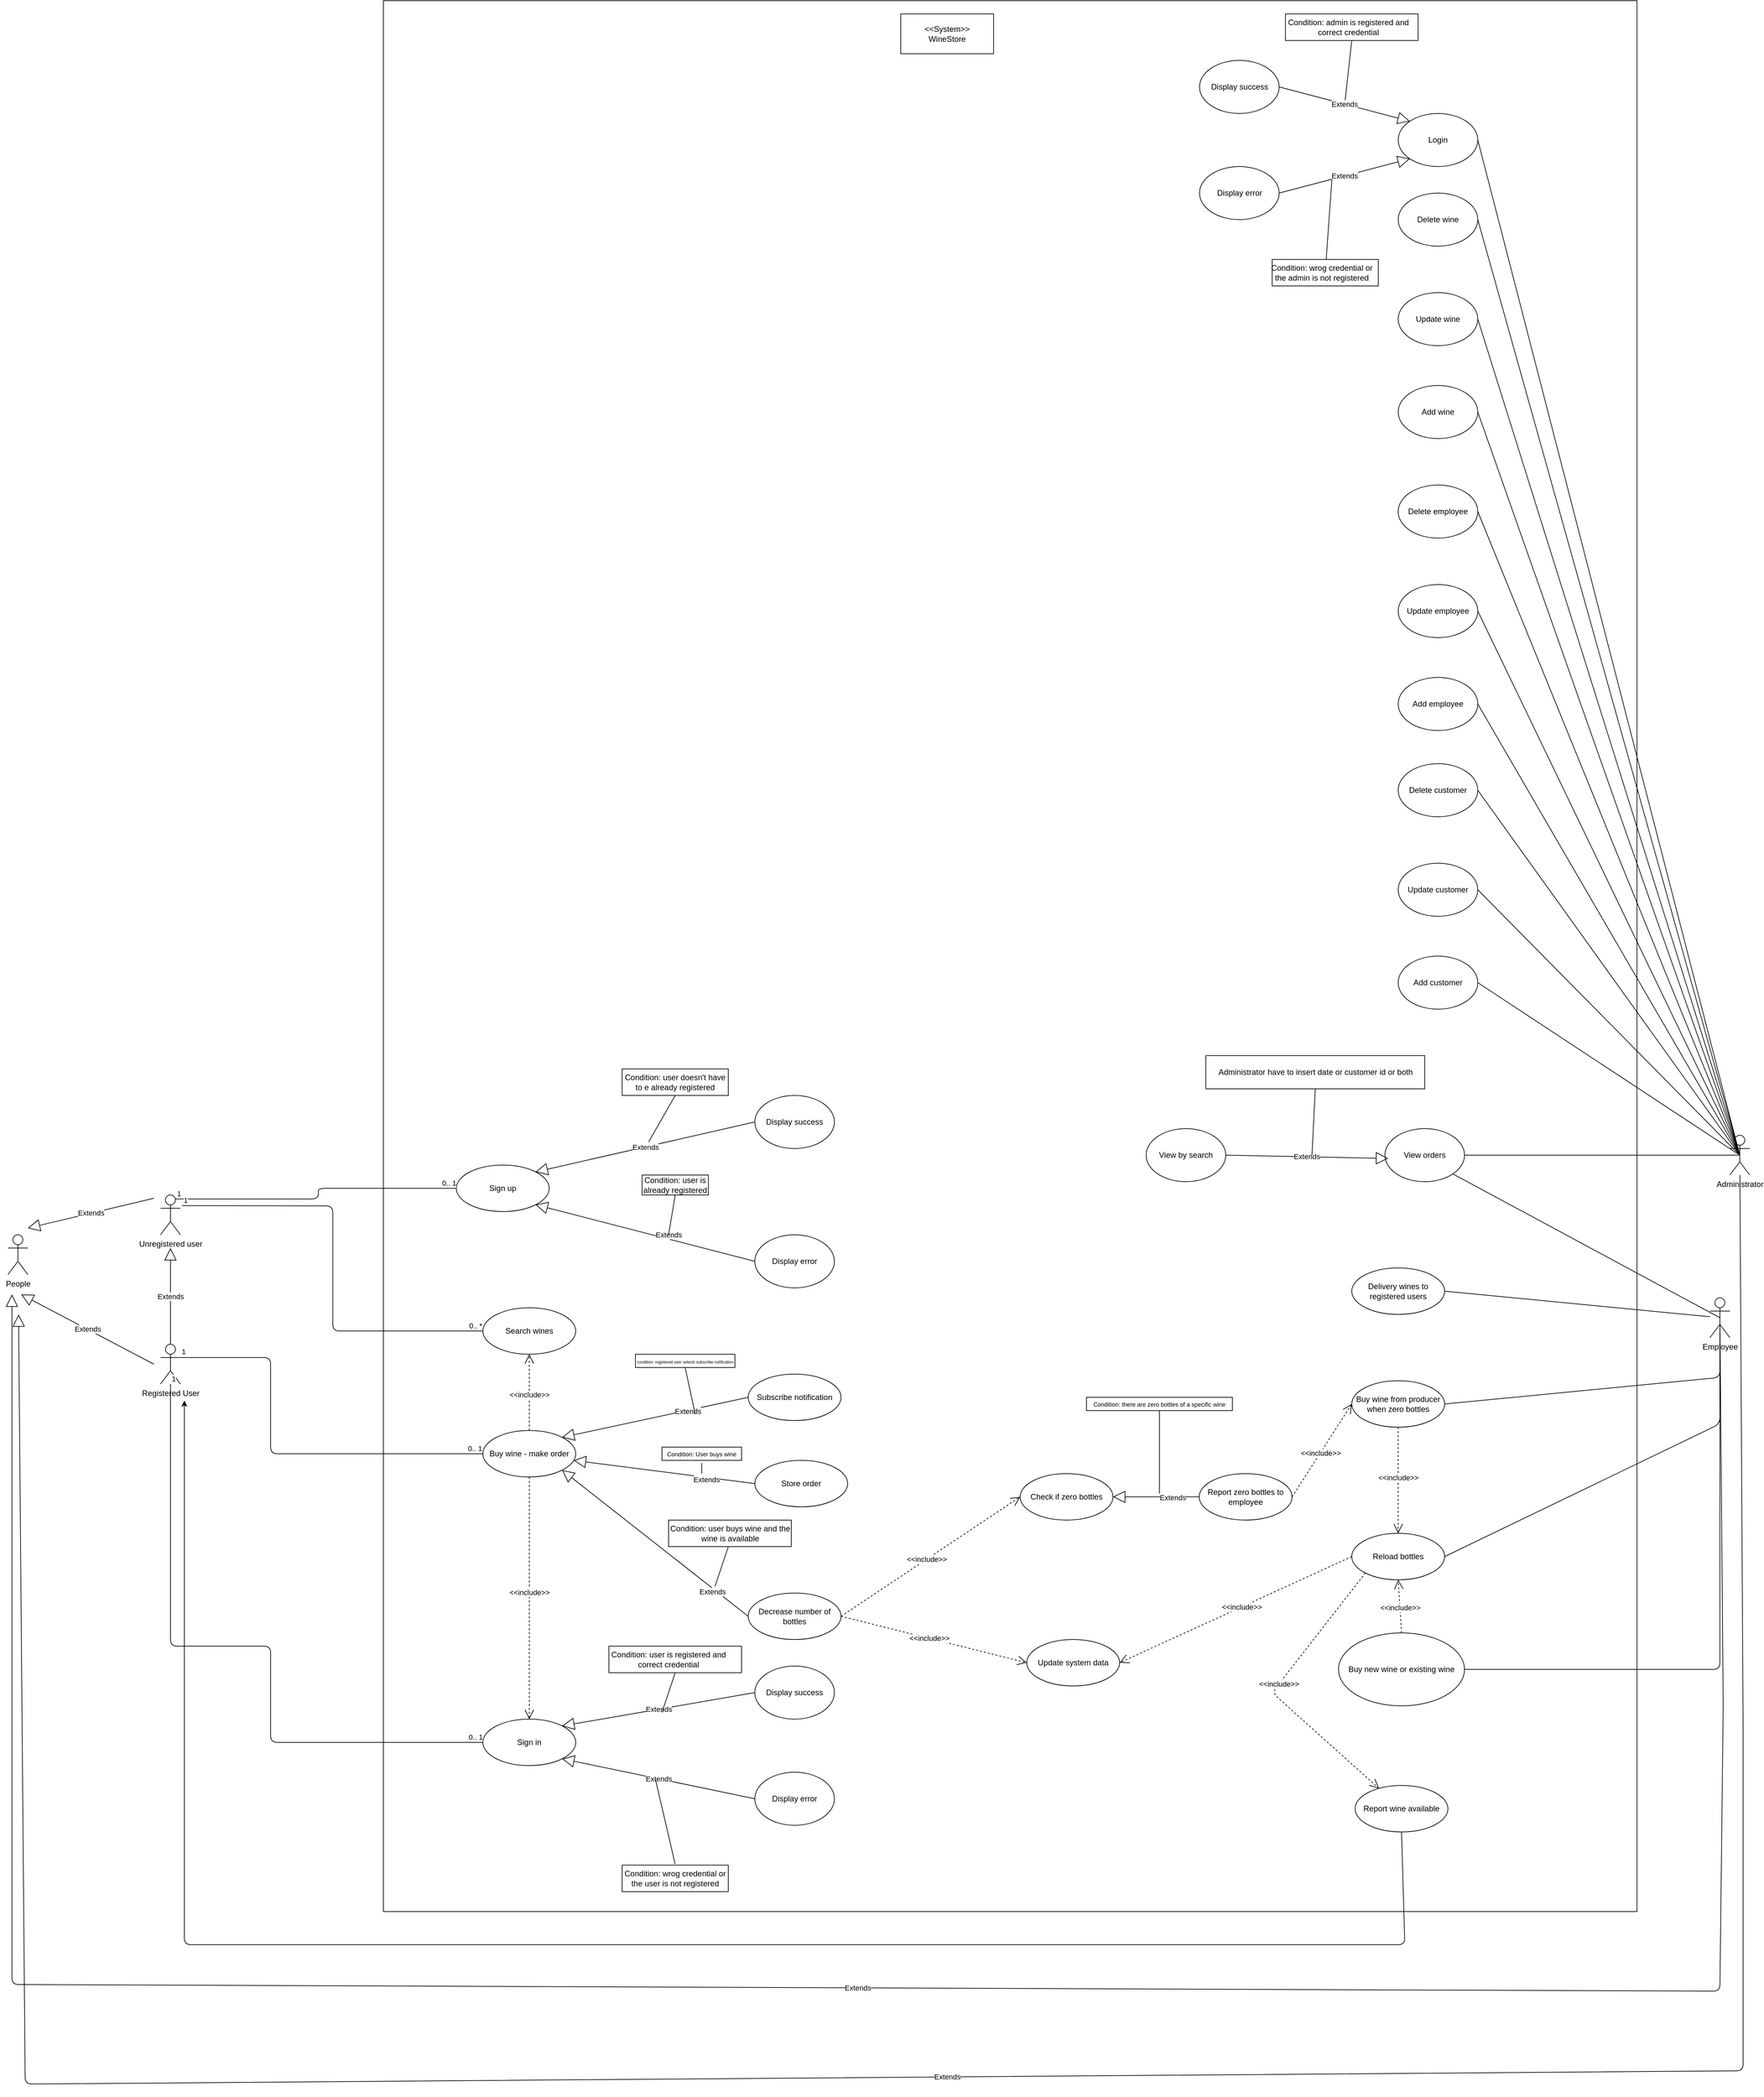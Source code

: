 <mxfile version="13.7.9" type="device"><diagram id="vbmO5Y0yavno8URSKf8f" name="Pagina-1"><mxGraphModel dx="1609" dy="2835" grid="1" gridSize="10" guides="1" tooltips="1" connect="1" arrows="1" fold="1" page="1" pageScale="1" pageWidth="827" pageHeight="1169" math="0" shadow="0"><root><mxCell id="0"/><mxCell id="1" parent="0"/><mxCell id="P7NG-jVuRnm8q1leM_-y-1" value="" style="rounded=0;whiteSpace=wrap;html=1;" parent="1" vertex="1"><mxGeometry x="-200" y="-1470" width="1890" height="2880" as="geometry"/></mxCell><mxCell id="P7NG-jVuRnm8q1leM_-y-2" value="People&lt;br&gt;" style="shape=umlActor;verticalLabelPosition=bottom;verticalAlign=top;html=1;outlineConnect=0;" parent="1" vertex="1"><mxGeometry x="-766" y="390" width="30" height="60" as="geometry"/></mxCell><mxCell id="P7NG-jVuRnm8q1leM_-y-3" value="Unregistered user" style="shape=umlActor;verticalLabelPosition=bottom;verticalAlign=top;html=1;outlineConnect=0;" parent="1" vertex="1"><mxGeometry x="-536" y="330" width="30" height="60" as="geometry"/></mxCell><mxCell id="P7NG-jVuRnm8q1leM_-y-4" value="Registered User" style="shape=umlActor;verticalLabelPosition=bottom;verticalAlign=top;html=1;outlineConnect=0;" parent="1" vertex="1"><mxGeometry x="-536" y="555" width="30" height="60" as="geometry"/></mxCell><mxCell id="P7NG-jVuRnm8q1leM_-y-5" value="Extends" style="endArrow=block;endSize=16;endFill=0;html=1;exitX=0.5;exitY=0;exitDx=0;exitDy=0;exitPerimeter=0;" parent="1" source="P7NG-jVuRnm8q1leM_-y-4" edge="1"><mxGeometry width="160" relative="1" as="geometry"><mxPoint x="-666" y="530" as="sourcePoint"/><mxPoint x="-521" y="410" as="targetPoint"/></mxGeometry></mxCell><mxCell id="P7NG-jVuRnm8q1leM_-y-6" value="Extends" style="endArrow=block;endSize=16;endFill=0;html=1;exitX=0.5;exitY=0;exitDx=0;exitDy=0;exitPerimeter=0;" parent="1" edge="1"><mxGeometry width="160" relative="1" as="geometry"><mxPoint x="-546" y="585.0" as="sourcePoint"/><mxPoint x="-746" y="480" as="targetPoint"/></mxGeometry></mxCell><mxCell id="P7NG-jVuRnm8q1leM_-y-7" value="Extends" style="endArrow=block;endSize=16;endFill=0;html=1;exitX=0.5;exitY=0;exitDx=0;exitDy=0;exitPerimeter=0;" parent="1" edge="1"><mxGeometry width="160" relative="1" as="geometry"><mxPoint x="-546" y="335.0" as="sourcePoint"/><mxPoint x="-736" y="380" as="targetPoint"/></mxGeometry></mxCell><mxCell id="P7NG-jVuRnm8q1leM_-y-9" value="Employee" style="shape=umlActor;verticalLabelPosition=bottom;verticalAlign=top;html=1;outlineConnect=0;" parent="1" vertex="1"><mxGeometry x="1800" y="485" width="30" height="60" as="geometry"/></mxCell><mxCell id="P7NG-jVuRnm8q1leM_-y-10" value="Extends" style="endArrow=block;endSize=16;endFill=0;html=1;exitX=0.5;exitY=0.5;exitDx=0;exitDy=0;exitPerimeter=0;" parent="1" source="P7NG-jVuRnm8q1leM_-y-9" edge="1"><mxGeometry width="160" relative="1" as="geometry"><mxPoint x="1890" y="470" as="sourcePoint"/><mxPoint x="-760" y="480" as="targetPoint"/><Array as="points"><mxPoint x="1820" y="1100"/><mxPoint x="1815" y="1530"/><mxPoint x="-760" y="1520"/><mxPoint x="-760" y="1110"/></Array></mxGeometry></mxCell><mxCell id="P7NG-jVuRnm8q1leM_-y-13" value="" style="rounded=0;whiteSpace=wrap;html=1;" parent="1" vertex="1"><mxGeometry x="580" y="-1450" width="140" height="60" as="geometry"/></mxCell><mxCell id="P7NG-jVuRnm8q1leM_-y-14" value="&amp;lt;&amp;lt;System&amp;gt;&amp;gt;&lt;br&gt;WineStore" style="text;html=1;strokeColor=none;fillColor=none;align=center;verticalAlign=middle;whiteSpace=wrap;rounded=0;" parent="1" vertex="1"><mxGeometry x="630" y="-1430" width="40" height="20" as="geometry"/></mxCell><mxCell id="P7NG-jVuRnm8q1leM_-y-15" value="Sign up" style="ellipse;whiteSpace=wrap;html=1;" parent="1" vertex="1"><mxGeometry x="-90" y="285" width="140" height="70" as="geometry"/></mxCell><mxCell id="P7NG-jVuRnm8q1leM_-y-16" value="Display success" style="ellipse;whiteSpace=wrap;html=1;" parent="1" vertex="1"><mxGeometry x="360" y="180" width="120" height="80" as="geometry"/></mxCell><mxCell id="P7NG-jVuRnm8q1leM_-y-17" value="Display error" style="ellipse;whiteSpace=wrap;html=1;" parent="1" vertex="1"><mxGeometry x="360" y="390" width="120" height="80" as="geometry"/></mxCell><mxCell id="P7NG-jVuRnm8q1leM_-y-20" value="" style="endArrow=none;html=1;edgeStyle=orthogonalEdgeStyle;exitX=0.75;exitY=0.1;exitDx=0;exitDy=0;exitPerimeter=0;entryX=0;entryY=0.5;entryDx=0;entryDy=0;" parent="1" source="P7NG-jVuRnm8q1leM_-y-3" target="P7NG-jVuRnm8q1leM_-y-15" edge="1"><mxGeometry relative="1" as="geometry"><mxPoint x="-330" y="390" as="sourcePoint"/><mxPoint x="-170" y="390" as="targetPoint"/></mxGeometry></mxCell><mxCell id="P7NG-jVuRnm8q1leM_-y-21" value="1" style="edgeLabel;resizable=0;html=1;align=left;verticalAlign=bottom;" parent="P7NG-jVuRnm8q1leM_-y-20" connectable="0" vertex="1"><mxGeometry x="-1" relative="1" as="geometry"/></mxCell><mxCell id="P7NG-jVuRnm8q1leM_-y-22" value="0.. 1" style="edgeLabel;resizable=0;html=1;align=right;verticalAlign=bottom;" parent="P7NG-jVuRnm8q1leM_-y-20" connectable="0" vertex="1"><mxGeometry x="1" relative="1" as="geometry"/></mxCell><mxCell id="P7NG-jVuRnm8q1leM_-y-23" value="Search wines" style="ellipse;whiteSpace=wrap;html=1;" parent="1" vertex="1"><mxGeometry x="-50" y="500" width="140" height="70" as="geometry"/></mxCell><mxCell id="P7NG-jVuRnm8q1leM_-y-24" value="Buy wine - make order" style="ellipse;whiteSpace=wrap;html=1;" parent="1" vertex="1"><mxGeometry x="-50" y="685" width="140" height="70" as="geometry"/></mxCell><mxCell id="P7NG-jVuRnm8q1leM_-y-25" value="Store order" style="ellipse;whiteSpace=wrap;html=1;" parent="1" vertex="1"><mxGeometry x="360" y="730" width="140" height="70" as="geometry"/></mxCell><mxCell id="P7NG-jVuRnm8q1leM_-y-26" value="Subscribe notification" style="ellipse;whiteSpace=wrap;html=1;" parent="1" vertex="1"><mxGeometry x="350" y="600" width="140" height="70" as="geometry"/></mxCell><mxCell id="P7NG-jVuRnm8q1leM_-y-27" value="&amp;lt;&amp;lt;include&amp;gt;&amp;gt;" style="endArrow=open;endSize=12;dashed=1;html=1;entryX=0.5;entryY=1;entryDx=0;entryDy=0;exitX=0.5;exitY=0;exitDx=0;exitDy=0;" parent="1" source="P7NG-jVuRnm8q1leM_-y-24" target="P7NG-jVuRnm8q1leM_-y-23" edge="1"><mxGeometry x="-0.048" width="160" relative="1" as="geometry"><mxPoint x="-10" y="670" as="sourcePoint"/><mxPoint x="-10" y="840" as="targetPoint"/><mxPoint as="offset"/></mxGeometry></mxCell><mxCell id="P7NG-jVuRnm8q1leM_-y-28" value="Extends" style="endArrow=block;endSize=16;endFill=0;html=1;exitX=0;exitY=0.5;exitDx=0;exitDy=0;entryX=1;entryY=0;entryDx=0;entryDy=0;" parent="1" source="P7NG-jVuRnm8q1leM_-y-26" target="P7NG-jVuRnm8q1leM_-y-24" edge="1"><mxGeometry x="-0.349" y="1" width="160" relative="1" as="geometry"><mxPoint x="50" y="750" as="sourcePoint"/><mxPoint x="210" y="750" as="targetPoint"/><mxPoint as="offset"/></mxGeometry></mxCell><mxCell id="P7NG-jVuRnm8q1leM_-y-29" value="Extends" style="endArrow=block;endSize=16;endFill=0;html=1;exitX=0;exitY=0.5;exitDx=0;exitDy=0;" parent="1" source="P7NG-jVuRnm8q1leM_-y-25" edge="1"><mxGeometry x="-0.468" y="3" width="160" relative="1" as="geometry"><mxPoint x="295" y="675" as="sourcePoint"/><mxPoint x="87" y="730" as="targetPoint"/><mxPoint as="offset"/></mxGeometry></mxCell><mxCell id="P7NG-jVuRnm8q1leM_-y-30" value="" style="rounded=0;whiteSpace=wrap;html=1;" parent="1" vertex="1"><mxGeometry x="180" y="570" width="150" height="20" as="geometry"/></mxCell><mxCell id="P7NG-jVuRnm8q1leM_-y-31" value="&lt;div style=&quot;text-align: justify&quot;&gt;&lt;span style=&quot;font-size: 6px&quot;&gt;condition: registered user selects subscribe notification&lt;/span&gt;&lt;/div&gt;" style="text;html=1;strokeColor=none;fillColor=none;align=center;verticalAlign=middle;whiteSpace=wrap;rounded=0;" parent="1" vertex="1"><mxGeometry x="180" y="570" width="150" height="20" as="geometry"/></mxCell><mxCell id="P7NG-jVuRnm8q1leM_-y-32" value="" style="endArrow=none;html=1;entryX=0.5;entryY=1;entryDx=0;entryDy=0;" parent="1" target="P7NG-jVuRnm8q1leM_-y-31" edge="1"><mxGeometry width="50" height="50" relative="1" as="geometry"><mxPoint x="270" y="660" as="sourcePoint"/><mxPoint x="220" y="710" as="targetPoint"/></mxGeometry></mxCell><mxCell id="P7NG-jVuRnm8q1leM_-y-36" value="" style="endArrow=none;html=1;edgeStyle=orthogonalEdgeStyle;exitX=0.75;exitY=0.1;exitDx=0;exitDy=0;exitPerimeter=0;entryX=0;entryY=0.5;entryDx=0;entryDy=0;" parent="1" target="P7NG-jVuRnm8q1leM_-y-23" edge="1"><mxGeometry relative="1" as="geometry"><mxPoint x="-503.5" y="346" as="sourcePoint"/><mxPoint x="-80" y="330" as="targetPoint"/></mxGeometry></mxCell><mxCell id="P7NG-jVuRnm8q1leM_-y-37" value="1" style="edgeLabel;resizable=0;html=1;align=left;verticalAlign=bottom;" parent="P7NG-jVuRnm8q1leM_-y-36" connectable="0" vertex="1"><mxGeometry x="-1" relative="1" as="geometry"/></mxCell><mxCell id="P7NG-jVuRnm8q1leM_-y-38" value="0.. *" style="edgeLabel;resizable=0;html=1;align=right;verticalAlign=bottom;" parent="P7NG-jVuRnm8q1leM_-y-36" connectable="0" vertex="1"><mxGeometry x="1" relative="1" as="geometry"/></mxCell><mxCell id="P7NG-jVuRnm8q1leM_-y-40" value="" style="endArrow=none;html=1;edgeStyle=orthogonalEdgeStyle;exitX=1;exitY=0.333;exitDx=0;exitDy=0;exitPerimeter=0;entryX=0;entryY=0.5;entryDx=0;entryDy=0;" parent="1" source="P7NG-jVuRnm8q1leM_-y-4" target="P7NG-jVuRnm8q1leM_-y-24" edge="1"><mxGeometry relative="1" as="geometry"><mxPoint x="-110" y="680" as="sourcePoint"/><mxPoint x="50" y="680" as="targetPoint"/><Array as="points"><mxPoint x="-370" y="575"/><mxPoint x="-370" y="720"/></Array></mxGeometry></mxCell><mxCell id="P7NG-jVuRnm8q1leM_-y-41" value="1" style="edgeLabel;resizable=0;html=1;align=left;verticalAlign=bottom;" parent="P7NG-jVuRnm8q1leM_-y-40" connectable="0" vertex="1"><mxGeometry x="-1" relative="1" as="geometry"/></mxCell><mxCell id="P7NG-jVuRnm8q1leM_-y-42" value="0.. 1" style="edgeLabel;resizable=0;html=1;align=right;verticalAlign=bottom;" parent="P7NG-jVuRnm8q1leM_-y-40" connectable="0" vertex="1"><mxGeometry x="1" relative="1" as="geometry"/></mxCell><mxCell id="P7NG-jVuRnm8q1leM_-y-46" value="" style="rounded=0;whiteSpace=wrap;html=1;" parent="1" vertex="1"><mxGeometry x="220" y="710" width="120" height="20" as="geometry"/></mxCell><mxCell id="P7NG-jVuRnm8q1leM_-y-47" value="&lt;font style=&quot;font-size: 9px&quot;&gt;Condition: User buys wine&lt;/font&gt;" style="text;html=1;strokeColor=none;fillColor=none;align=center;verticalAlign=middle;whiteSpace=wrap;rounded=0;" parent="1" vertex="1"><mxGeometry x="170" y="710" width="220" height="20" as="geometry"/></mxCell><mxCell id="P7NG-jVuRnm8q1leM_-y-48" value="" style="endArrow=none;html=1;" parent="1" edge="1"><mxGeometry width="50" height="50" relative="1" as="geometry"><mxPoint x="280" y="750" as="sourcePoint"/><mxPoint x="280" y="734" as="targetPoint"/></mxGeometry></mxCell><mxCell id="P7NG-jVuRnm8q1leM_-y-49" value="Decrease number of bottles" style="ellipse;whiteSpace=wrap;html=1;" parent="1" vertex="1"><mxGeometry x="350" y="930" width="140" height="70" as="geometry"/></mxCell><mxCell id="P7NG-jVuRnm8q1leM_-y-50" value="Extends" style="endArrow=block;endSize=16;endFill=0;html=1;exitX=0;exitY=0.5;exitDx=0;exitDy=0;entryX=1;entryY=1;entryDx=0;entryDy=0;" parent="1" source="P7NG-jVuRnm8q1leM_-y-49" target="P7NG-jVuRnm8q1leM_-y-24" edge="1"><mxGeometry x="-0.636" y="4" width="160" relative="1" as="geometry"><mxPoint x="330.0" y="919.5" as="sourcePoint"/><mxPoint x="87.2" y="860.0" as="targetPoint"/><mxPoint as="offset"/></mxGeometry></mxCell><mxCell id="P7NG-jVuRnm8q1leM_-y-54" value="" style="rounded=0;whiteSpace=wrap;html=1;" parent="1" vertex="1"><mxGeometry x="230" y="820" width="185" height="40" as="geometry"/></mxCell><mxCell id="P7NG-jVuRnm8q1leM_-y-55" value="Condition: user buys wine and the wine is available" style="text;html=1;strokeColor=none;fillColor=none;align=center;verticalAlign=middle;whiteSpace=wrap;rounded=0;" parent="1" vertex="1"><mxGeometry x="222.5" y="830" width="200" height="20" as="geometry"/></mxCell><mxCell id="P7NG-jVuRnm8q1leM_-y-57" value="" style="endArrow=none;html=1;" parent="1" edge="1"><mxGeometry width="50" height="50" relative="1" as="geometry"><mxPoint x="300" y="920" as="sourcePoint"/><mxPoint x="320" y="860" as="targetPoint"/></mxGeometry></mxCell><mxCell id="P7NG-jVuRnm8q1leM_-y-58" value="Sign in" style="ellipse;whiteSpace=wrap;html=1;" parent="1" vertex="1"><mxGeometry x="-50" y="1120" width="140" height="70" as="geometry"/></mxCell><mxCell id="P7NG-jVuRnm8q1leM_-y-59" value="Display error" style="ellipse;whiteSpace=wrap;html=1;" parent="1" vertex="1"><mxGeometry x="360" y="1200" width="120" height="80" as="geometry"/></mxCell><mxCell id="P7NG-jVuRnm8q1leM_-y-60" value="Display success" style="ellipse;whiteSpace=wrap;html=1;" parent="1" vertex="1"><mxGeometry x="360" y="1040" width="120" height="80" as="geometry"/></mxCell><mxCell id="P7NG-jVuRnm8q1leM_-y-63" value="&amp;lt;&amp;lt;include&amp;gt;&amp;gt;" style="endArrow=open;endSize=12;dashed=1;html=1;entryX=0.5;entryY=0;entryDx=0;entryDy=0;exitX=0.5;exitY=1;exitDx=0;exitDy=0;" parent="1" source="P7NG-jVuRnm8q1leM_-y-24" target="P7NG-jVuRnm8q1leM_-y-58" edge="1"><mxGeometry x="-0.048" width="160" relative="1" as="geometry"><mxPoint x="30" y="965" as="sourcePoint"/><mxPoint x="30" y="850" as="targetPoint"/><mxPoint as="offset"/></mxGeometry></mxCell><mxCell id="P7NG-jVuRnm8q1leM_-y-64" value="Update system data" style="ellipse;whiteSpace=wrap;html=1;" parent="1" vertex="1"><mxGeometry x="770" y="1000" width="140" height="70" as="geometry"/></mxCell><mxCell id="P7NG-jVuRnm8q1leM_-y-65" value="&amp;lt;&amp;lt;include&amp;gt;&amp;gt;" style="endArrow=open;endSize=12;dashed=1;html=1;entryX=0;entryY=0.5;entryDx=0;entryDy=0;exitX=1;exitY=0.5;exitDx=0;exitDy=0;" parent="1" source="P7NG-jVuRnm8q1leM_-y-49" target="P7NG-jVuRnm8q1leM_-y-64" edge="1"><mxGeometry x="-0.048" width="160" relative="1" as="geometry"><mxPoint x="536.999" y="910.464" as="sourcePoint"/><mxPoint x="827.08" y="860" as="targetPoint"/><mxPoint as="offset"/></mxGeometry></mxCell><mxCell id="P7NG-jVuRnm8q1leM_-y-66" value="Check if zero bottles" style="ellipse;whiteSpace=wrap;html=1;" parent="1" vertex="1"><mxGeometry x="760" y="750" width="140" height="70" as="geometry"/></mxCell><mxCell id="P7NG-jVuRnm8q1leM_-y-68" value="&amp;lt;&amp;lt;include&amp;gt;&amp;gt;" style="endArrow=open;endSize=12;dashed=1;html=1;entryX=0;entryY=0.5;entryDx=0;entryDy=0;exitX=1;exitY=0.5;exitDx=0;exitDy=0;" parent="1" source="P7NG-jVuRnm8q1leM_-y-49" target="P7NG-jVuRnm8q1leM_-y-66" edge="1"><mxGeometry x="-0.048" width="160" relative="1" as="geometry"><mxPoint x="500.0" y="975" as="sourcePoint"/><mxPoint x="770" y="885" as="targetPoint"/><mxPoint as="offset"/></mxGeometry></mxCell><mxCell id="P7NG-jVuRnm8q1leM_-y-69" value="Report zero bottles to employee" style="ellipse;whiteSpace=wrap;html=1;" parent="1" vertex="1"><mxGeometry x="1030" y="750" width="140" height="70" as="geometry"/></mxCell><mxCell id="P7NG-jVuRnm8q1leM_-y-70" value="Extends" style="endArrow=block;endSize=16;endFill=0;html=1;exitX=0;exitY=0.5;exitDx=0;exitDy=0;entryX=1;entryY=0.5;entryDx=0;entryDy=0;" parent="1" source="P7NG-jVuRnm8q1leM_-y-69" target="P7NG-jVuRnm8q1leM_-y-66" edge="1"><mxGeometry x="-0.375" y="1" width="160" relative="1" as="geometry"><mxPoint x="760.0" y="1040" as="sourcePoint"/><mxPoint x="479.497" y="819.749" as="targetPoint"/><mxPoint as="offset"/></mxGeometry></mxCell><mxCell id="P7NG-jVuRnm8q1leM_-y-71" value="" style="rounded=0;whiteSpace=wrap;html=1;" parent="1" vertex="1"><mxGeometry x="860" y="635" width="220" height="20" as="geometry"/></mxCell><mxCell id="P7NG-jVuRnm8q1leM_-y-72" value="&lt;font style=&quot;font-size: 9px&quot;&gt;Condition: there are zero bottles of a specific wine&lt;/font&gt;" style="text;html=1;strokeColor=none;fillColor=none;align=center;verticalAlign=middle;whiteSpace=wrap;rounded=0;" parent="1" vertex="1"><mxGeometry x="780" y="635" width="380" height="20" as="geometry"/></mxCell><mxCell id="P7NG-jVuRnm8q1leM_-y-74" value="Reload bottles" style="ellipse;whiteSpace=wrap;html=1;" parent="1" vertex="1"><mxGeometry x="1260" y="840" width="140" height="70" as="geometry"/></mxCell><mxCell id="P7NG-jVuRnm8q1leM_-y-75" value="Buy wine from producer when zero bottles" style="ellipse;whiteSpace=wrap;html=1;" parent="1" vertex="1"><mxGeometry x="1260" y="610" width="140" height="70" as="geometry"/></mxCell><mxCell id="P7NG-jVuRnm8q1leM_-y-76" value="Report wine available" style="ellipse;whiteSpace=wrap;html=1;" parent="1" vertex="1"><mxGeometry x="1265" y="1220" width="140" height="70" as="geometry"/></mxCell><mxCell id="P7NG-jVuRnm8q1leM_-y-77" value="Delivery wines to registered users" style="ellipse;whiteSpace=wrap;html=1;" parent="1" vertex="1"><mxGeometry x="1260" y="440" width="140" height="70" as="geometry"/></mxCell><mxCell id="P7NG-jVuRnm8q1leM_-y-78" value="" style="endArrow=none;html=1;edgeStyle=orthogonalEdgeStyle;entryX=0;entryY=0.5;entryDx=0;entryDy=0;" parent="1" source="P7NG-jVuRnm8q1leM_-y-4" edge="1"><mxGeometry relative="1" as="geometry"><mxPoint x="-506" y="1010" as="sourcePoint"/><mxPoint x="-50" y="1155" as="targetPoint"/><Array as="points"><mxPoint x="-521" y="1010"/><mxPoint x="-370" y="1010"/><mxPoint x="-370" y="1155"/></Array></mxGeometry></mxCell><mxCell id="P7NG-jVuRnm8q1leM_-y-79" value="1" style="edgeLabel;resizable=0;html=1;align=left;verticalAlign=bottom;" parent="P7NG-jVuRnm8q1leM_-y-78" connectable="0" vertex="1"><mxGeometry x="-1" relative="1" as="geometry"/></mxCell><mxCell id="P7NG-jVuRnm8q1leM_-y-80" value="0.. 1" style="edgeLabel;resizable=0;html=1;align=right;verticalAlign=bottom;" parent="P7NG-jVuRnm8q1leM_-y-78" connectable="0" vertex="1"><mxGeometry x="1" relative="1" as="geometry"/></mxCell><mxCell id="P7NG-jVuRnm8q1leM_-y-81" value="" style="endArrow=none;html=1;exitX=1;exitY=0.5;exitDx=0;exitDy=0;" parent="1" source="P7NG-jVuRnm8q1leM_-y-77" target="P7NG-jVuRnm8q1leM_-y-9" edge="1"><mxGeometry width="50" height="50" relative="1" as="geometry"><mxPoint x="1440" y="540" as="sourcePoint"/><mxPoint x="1490" y="490" as="targetPoint"/></mxGeometry></mxCell><mxCell id="P7NG-jVuRnm8q1leM_-y-83" value="&amp;lt;&amp;lt;include&amp;gt;&amp;gt;" style="endArrow=open;endSize=12;dashed=1;html=1;entryX=1;entryY=0.5;entryDx=0;entryDy=0;exitX=0;exitY=0.5;exitDx=0;exitDy=0;" parent="1" source="P7NG-jVuRnm8q1leM_-y-74" target="P7NG-jVuRnm8q1leM_-y-64" edge="1"><mxGeometry x="-0.048" width="160" relative="1" as="geometry"><mxPoint x="930" y="820" as="sourcePoint"/><mxPoint x="1200" y="730" as="targetPoint"/><mxPoint as="offset"/></mxGeometry></mxCell><mxCell id="P7NG-jVuRnm8q1leM_-y-84" value="" style="endArrow=none;html=1;exitX=1;exitY=0.5;exitDx=0;exitDy=0;entryX=0.5;entryY=0.5;entryDx=0;entryDy=0;entryPerimeter=0;" parent="1" source="P7NG-jVuRnm8q1leM_-y-74" target="P7NG-jVuRnm8q1leM_-y-9" edge="1"><mxGeometry width="50" height="50" relative="1" as="geometry"><mxPoint x="1350.0" y="684.17" as="sourcePoint"/><mxPoint x="1770" y="684.17" as="targetPoint"/><Array as="points"><mxPoint x="1815" y="675"/></Array></mxGeometry></mxCell><mxCell id="P7NG-jVuRnm8q1leM_-y-85" value="" style="endArrow=none;html=1;exitX=1;exitY=0.5;exitDx=0;exitDy=0;" parent="1" source="P7NG-jVuRnm8q1leM_-y-75" target="P7NG-jVuRnm8q1leM_-y-9" edge="1"><mxGeometry width="50" height="50" relative="1" as="geometry"><mxPoint x="1380.0" y="915" as="sourcePoint"/><mxPoint x="1815" y="755" as="targetPoint"/><Array as="points"><mxPoint x="1815" y="605"/></Array></mxGeometry></mxCell><mxCell id="P7NG-jVuRnm8q1leM_-y-87" value="Buy new wine or existing wine" style="ellipse;whiteSpace=wrap;html=1;" parent="1" vertex="1"><mxGeometry x="1240" y="990" width="190" height="110" as="geometry"/></mxCell><mxCell id="P7NG-jVuRnm8q1leM_-y-88" value="" style="endArrow=none;html=1;exitX=1;exitY=0.5;exitDx=0;exitDy=0;entryX=0.5;entryY=0.5;entryDx=0;entryDy=0;entryPerimeter=0;" parent="1" source="P7NG-jVuRnm8q1leM_-y-87" target="P7NG-jVuRnm8q1leM_-y-9" edge="1"><mxGeometry width="50" height="50" relative="1" as="geometry"><mxPoint x="1381.0" y="815" as="sourcePoint"/><mxPoint x="1816" y="655" as="targetPoint"/><Array as="points"><mxPoint x="1815" y="1045"/></Array></mxGeometry></mxCell><mxCell id="P7NG-jVuRnm8q1leM_-y-89" value="" style="endArrow=classic;html=1;exitX=0.5;exitY=1;exitDx=0;exitDy=0;" parent="1" source="P7NG-jVuRnm8q1leM_-y-76" edge="1"><mxGeometry width="50" height="50" relative="1" as="geometry"><mxPoint x="-280" y="840" as="sourcePoint"/><mxPoint x="-500" y="640" as="targetPoint"/><Array as="points"><mxPoint x="1340" y="1460"/><mxPoint x="-500" y="1460"/></Array></mxGeometry></mxCell><mxCell id="P7NG-jVuRnm8q1leM_-y-90" value="&amp;lt;&amp;lt;include&amp;gt;&amp;gt;" style="endArrow=open;endSize=12;dashed=1;html=1;entryX=0;entryY=0.5;entryDx=0;entryDy=0;exitX=1;exitY=0.5;exitDx=0;exitDy=0;" parent="1" source="P7NG-jVuRnm8q1leM_-y-69" target="P7NG-jVuRnm8q1leM_-y-75" edge="1"><mxGeometry x="-0.048" width="160" relative="1" as="geometry"><mxPoint x="970" y="1010" as="sourcePoint"/><mxPoint x="1240" y="920" as="targetPoint"/><mxPoint as="offset"/></mxGeometry></mxCell><mxCell id="P7NG-jVuRnm8q1leM_-y-91" value="&amp;lt;&amp;lt;include&amp;gt;&amp;gt;" style="endArrow=open;endSize=12;dashed=1;html=1;entryX=0.5;entryY=0;entryDx=0;entryDy=0;exitX=0.5;exitY=1;exitDx=0;exitDy=0;" parent="1" source="P7NG-jVuRnm8q1leM_-y-75" target="P7NG-jVuRnm8q1leM_-y-74" edge="1"><mxGeometry x="-0.048" width="160" relative="1" as="geometry"><mxPoint x="1300" y="785" as="sourcePoint"/><mxPoint x="1640.0" y="655" as="targetPoint"/><mxPoint as="offset"/></mxGeometry></mxCell><mxCell id="P7NG-jVuRnm8q1leM_-y-92" value="&amp;lt;&amp;lt;include&amp;gt;&amp;gt;" style="endArrow=open;endSize=12;dashed=1;html=1;entryX=0.5;entryY=1;entryDx=0;entryDy=0;exitX=0.5;exitY=0;exitDx=0;exitDy=0;" parent="1" source="P7NG-jVuRnm8q1leM_-y-87" target="P7NG-jVuRnm8q1leM_-y-74" edge="1"><mxGeometry x="-0.048" width="160" relative="1" as="geometry"><mxPoint x="1510" y="990" as="sourcePoint"/><mxPoint x="1530" y="1190" as="targetPoint"/><mxPoint as="offset"/></mxGeometry></mxCell><mxCell id="P7NG-jVuRnm8q1leM_-y-94" value="&amp;lt;&amp;lt;include&amp;gt;&amp;gt;" style="endArrow=open;endSize=12;dashed=1;html=1;exitX=0;exitY=1;exitDx=0;exitDy=0;" parent="1" source="P7NG-jVuRnm8q1leM_-y-74" target="P7NG-jVuRnm8q1leM_-y-76" edge="1"><mxGeometry x="-0.048" width="160" relative="1" as="geometry"><mxPoint x="1475" y="1220" as="sourcePoint"/><mxPoint x="1470" y="1140" as="targetPoint"/><mxPoint as="offset"/><Array as="points"><mxPoint x="1140" y="1080"/></Array></mxGeometry></mxCell><mxCell id="PHzigLukMjWP6cMh0yvJ-2" value="Extends" style="endArrow=block;endSize=16;endFill=0;html=1;entryX=1;entryY=0;entryDx=0;entryDy=0;exitX=0;exitY=0.5;exitDx=0;exitDy=0;" parent="1" source="P7NG-jVuRnm8q1leM_-y-16" target="P7NG-jVuRnm8q1leM_-y-15" edge="1"><mxGeometry width="160" relative="1" as="geometry"><mxPoint x="130" y="270" as="sourcePoint"/><mxPoint x="290" y="270" as="targetPoint"/></mxGeometry></mxCell><mxCell id="PHzigLukMjWP6cMh0yvJ-3" value="" style="rounded=0;whiteSpace=wrap;html=1;" parent="1" vertex="1"><mxGeometry x="160" y="140" width="160" height="40" as="geometry"/></mxCell><mxCell id="PHzigLukMjWP6cMh0yvJ-4" value="Condition: user doesn't have to e already registered" style="text;html=1;strokeColor=none;fillColor=none;align=center;verticalAlign=middle;whiteSpace=wrap;rounded=0;" parent="1" vertex="1"><mxGeometry x="160" y="150" width="160" height="20" as="geometry"/></mxCell><mxCell id="PHzigLukMjWP6cMh0yvJ-5" value="" style="endArrow=none;html=1;entryX=0.5;entryY=1;entryDx=0;entryDy=0;" parent="1" target="PHzigLukMjWP6cMh0yvJ-3" edge="1"><mxGeometry width="50" height="50" relative="1" as="geometry"><mxPoint x="200" y="250" as="sourcePoint"/><mxPoint x="300" y="160" as="targetPoint"/></mxGeometry></mxCell><mxCell id="PHzigLukMjWP6cMh0yvJ-6" value="Extends" style="endArrow=block;endSize=16;endFill=0;html=1;entryX=1;entryY=1;entryDx=0;entryDy=0;exitX=0;exitY=0.5;exitDx=0;exitDy=0;" parent="1" source="P7NG-jVuRnm8q1leM_-y-17" target="P7NG-jVuRnm8q1leM_-y-15" edge="1"><mxGeometry x="-0.204" y="-6" width="160" relative="1" as="geometry"><mxPoint x="405.25" y="300" as="sourcePoint"/><mxPoint x="74.747" y="375.251" as="targetPoint"/><mxPoint as="offset"/></mxGeometry></mxCell><mxCell id="PHzigLukMjWP6cMh0yvJ-7" value="Condition: user is already registered" style="rounded=0;whiteSpace=wrap;html=1;" parent="1" vertex="1"><mxGeometry x="190" y="300" width="100" height="30" as="geometry"/></mxCell><mxCell id="PHzigLukMjWP6cMh0yvJ-8" value="" style="endArrow=none;html=1;entryX=0.5;entryY=1;entryDx=0;entryDy=0;" parent="1" target="PHzigLukMjWP6cMh0yvJ-7" edge="1"><mxGeometry width="50" height="50" relative="1" as="geometry"><mxPoint x="230" y="390" as="sourcePoint"/><mxPoint x="310" y="310" as="targetPoint"/></mxGeometry></mxCell><mxCell id="PHzigLukMjWP6cMh0yvJ-9" value="Extends" style="endArrow=block;endSize=16;endFill=0;html=1;entryX=1;entryY=0;entryDx=0;entryDy=0;exitX=0;exitY=0.5;exitDx=0;exitDy=0;" parent="1" source="P7NG-jVuRnm8q1leM_-y-60" target="P7NG-jVuRnm8q1leM_-y-58" edge="1"><mxGeometry width="160" relative="1" as="geometry"><mxPoint x="170" y="1110" as="sourcePoint"/><mxPoint x="330" y="1110" as="targetPoint"/></mxGeometry></mxCell><mxCell id="PHzigLukMjWP6cMh0yvJ-10" value="Extends" style="endArrow=block;endSize=16;endFill=0;html=1;entryX=1;entryY=1;entryDx=0;entryDy=0;exitX=0;exitY=0.5;exitDx=0;exitDy=0;" parent="1" source="P7NG-jVuRnm8q1leM_-y-59" target="P7NG-jVuRnm8q1leM_-y-58" edge="1"><mxGeometry width="160" relative="1" as="geometry"><mxPoint x="370.0" y="1180" as="sourcePoint"/><mxPoint x="79.919" y="1230.464" as="targetPoint"/></mxGeometry></mxCell><mxCell id="PHzigLukMjWP6cMh0yvJ-11" value="" style="rounded=0;whiteSpace=wrap;html=1;" parent="1" vertex="1"><mxGeometry x="160" y="1340" width="160" height="40" as="geometry"/></mxCell><mxCell id="PHzigLukMjWP6cMh0yvJ-12" value="Condition: wrog credential or the user is not registered" style="text;html=1;strokeColor=none;fillColor=none;align=center;verticalAlign=middle;whiteSpace=wrap;rounded=0;" parent="1" vertex="1"><mxGeometry x="155" y="1350" width="170" height="20" as="geometry"/></mxCell><mxCell id="PHzigLukMjWP6cMh0yvJ-13" value="" style="endArrow=none;html=1;exitX=0.499;exitY=-0.595;exitDx=0;exitDy=0;exitPerimeter=0;" parent="1" source="PHzigLukMjWP6cMh0yvJ-12" edge="1"><mxGeometry width="50" height="50" relative="1" as="geometry"><mxPoint x="170" y="1490" as="sourcePoint"/><mxPoint x="210" y="1210" as="targetPoint"/></mxGeometry></mxCell><mxCell id="PHzigLukMjWP6cMh0yvJ-14" value="" style="rounded=0;whiteSpace=wrap;html=1;" parent="1" vertex="1"><mxGeometry x="140" y="1010" width="200" height="40" as="geometry"/></mxCell><mxCell id="PHzigLukMjWP6cMh0yvJ-15" value="Condition: user is registered and correct credential" style="text;html=1;strokeColor=none;fillColor=none;align=center;verticalAlign=middle;whiteSpace=wrap;rounded=0;" parent="1" vertex="1"><mxGeometry x="135" y="1020" width="190" height="20" as="geometry"/></mxCell><mxCell id="PHzigLukMjWP6cMh0yvJ-16" value="" style="endArrow=none;html=1;entryX=0.5;entryY=1;entryDx=0;entryDy=0;" parent="1" target="PHzigLukMjWP6cMh0yvJ-14" edge="1"><mxGeometry width="50" height="50" relative="1" as="geometry"><mxPoint x="220" y="1110" as="sourcePoint"/><mxPoint x="250" y="1120" as="targetPoint"/></mxGeometry></mxCell><mxCell id="PHzigLukMjWP6cMh0yvJ-17" value="" style="endArrow=none;html=1;entryX=0.5;entryY=1;entryDx=0;entryDy=0;" parent="1" target="P7NG-jVuRnm8q1leM_-y-72" edge="1"><mxGeometry width="50" height="50" relative="1" as="geometry"><mxPoint x="970" y="780" as="sourcePoint"/><mxPoint x="910" y="950" as="targetPoint"/></mxGeometry></mxCell><mxCell id="r3IKRZvcH6J1WWkuZmsx-1" value="Administrator&lt;br&gt;" style="shape=umlActor;verticalLabelPosition=bottom;verticalAlign=top;html=1;outlineConnect=0;" parent="1" vertex="1"><mxGeometry x="1830" y="240" width="30" height="60" as="geometry"/></mxCell><mxCell id="r3IKRZvcH6J1WWkuZmsx-3" value="" style="ellipse;whiteSpace=wrap;html=1;" parent="1" vertex="1"><mxGeometry x="1310" y="230" width="120" height="80" as="geometry"/></mxCell><mxCell id="r3IKRZvcH6J1WWkuZmsx-4" value="" style="endArrow=none;html=1;exitX=0.5;exitY=0.5;exitDx=0;exitDy=0;exitPerimeter=0;entryX=1;entryY=0.5;entryDx=0;entryDy=0;" parent="1" source="r3IKRZvcH6J1WWkuZmsx-1" target="r3IKRZvcH6J1WWkuZmsx-3" edge="1"><mxGeometry width="50" height="50" relative="1" as="geometry"><mxPoint x="1420" y="320" as="sourcePoint"/><mxPoint x="1470" y="270" as="targetPoint"/></mxGeometry></mxCell><mxCell id="r3IKRZvcH6J1WWkuZmsx-6" value="View orders" style="text;html=1;strokeColor=none;fillColor=none;align=center;verticalAlign=middle;whiteSpace=wrap;rounded=0;" parent="1" vertex="1"><mxGeometry x="1315" y="260" width="110" height="20" as="geometry"/></mxCell><mxCell id="r3IKRZvcH6J1WWkuZmsx-7" value="View by search" style="ellipse;whiteSpace=wrap;html=1;" parent="1" vertex="1"><mxGeometry x="950" y="230" width="120" height="80" as="geometry"/></mxCell><mxCell id="r3IKRZvcH6J1WWkuZmsx-8" value="Extends" style="endArrow=block;endSize=16;endFill=0;html=1;exitX=1;exitY=0.5;exitDx=0;exitDy=0;entryX=0;entryY=0.75;entryDx=0;entryDy=0;" parent="1" source="r3IKRZvcH6J1WWkuZmsx-7" target="r3IKRZvcH6J1WWkuZmsx-6" edge="1"><mxGeometry width="160" relative="1" as="geometry"><mxPoint x="1020" y="610" as="sourcePoint"/><mxPoint x="1180" y="610" as="targetPoint"/></mxGeometry></mxCell><mxCell id="r3IKRZvcH6J1WWkuZmsx-9" value="Administrator have to insert date or customer id or both" style="html=1;" parent="1" vertex="1"><mxGeometry x="1040" y="120" width="330" height="50" as="geometry"/></mxCell><mxCell id="r3IKRZvcH6J1WWkuZmsx-10" value="" style="endArrow=none;html=1;entryX=0.5;entryY=1;entryDx=0;entryDy=0;" parent="1" target="r3IKRZvcH6J1WWkuZmsx-9" edge="1"><mxGeometry width="50" height="50" relative="1" as="geometry"><mxPoint x="1200" y="270" as="sourcePoint"/><mxPoint x="1350" y="320" as="targetPoint"/></mxGeometry></mxCell><mxCell id="r3IKRZvcH6J1WWkuZmsx-11" value="Delete customer" style="ellipse;whiteSpace=wrap;html=1;" parent="1" vertex="1"><mxGeometry x="1330" y="-320" width="120" height="80" as="geometry"/></mxCell><mxCell id="r3IKRZvcH6J1WWkuZmsx-12" value="Add customer" style="ellipse;whiteSpace=wrap;html=1;" parent="1" vertex="1"><mxGeometry x="1330" y="-30" width="120" height="80" as="geometry"/></mxCell><mxCell id="r3IKRZvcH6J1WWkuZmsx-13" value="Update customer" style="ellipse;whiteSpace=wrap;html=1;" parent="1" vertex="1"><mxGeometry x="1330" y="-170" width="120" height="80" as="geometry"/></mxCell><mxCell id="r3IKRZvcH6J1WWkuZmsx-14" value="Delete employee" style="ellipse;whiteSpace=wrap;html=1;" parent="1" vertex="1"><mxGeometry x="1330" y="-740" width="120" height="80" as="geometry"/></mxCell><mxCell id="r3IKRZvcH6J1WWkuZmsx-15" value="Add employee" style="ellipse;whiteSpace=wrap;html=1;" parent="1" vertex="1"><mxGeometry x="1330" y="-450" width="120" height="80" as="geometry"/></mxCell><mxCell id="r3IKRZvcH6J1WWkuZmsx-16" value="Update employee" style="ellipse;whiteSpace=wrap;html=1;" parent="1" vertex="1"><mxGeometry x="1330" y="-590" width="120" height="80" as="geometry"/></mxCell><mxCell id="r3IKRZvcH6J1WWkuZmsx-17" value="Delete wine" style="ellipse;whiteSpace=wrap;html=1;" parent="1" vertex="1"><mxGeometry x="1330" y="-1180" width="120" height="80" as="geometry"/></mxCell><mxCell id="r3IKRZvcH6J1WWkuZmsx-18" value="Add wine" style="ellipse;whiteSpace=wrap;html=1;" parent="1" vertex="1"><mxGeometry x="1330" y="-890" width="120" height="80" as="geometry"/></mxCell><mxCell id="r3IKRZvcH6J1WWkuZmsx-19" value="Update wine" style="ellipse;whiteSpace=wrap;html=1;" parent="1" vertex="1"><mxGeometry x="1330" y="-1030" width="120" height="80" as="geometry"/></mxCell><mxCell id="r3IKRZvcH6J1WWkuZmsx-28" value="" style="endArrow=none;html=1;exitX=1;exitY=0.5;exitDx=0;exitDy=0;entryX=0.5;entryY=0.5;entryDx=0;entryDy=0;entryPerimeter=0;" parent="1" source="r3IKRZvcH6J1WWkuZmsx-13" target="r3IKRZvcH6J1WWkuZmsx-1" edge="1"><mxGeometry width="50" height="50" relative="1" as="geometry"><mxPoint x="1300.0" y="-180" as="sourcePoint"/><mxPoint x="1840" y="270" as="targetPoint"/></mxGeometry></mxCell><mxCell id="r3IKRZvcH6J1WWkuZmsx-29" value="" style="endArrow=none;html=1;exitX=1;exitY=0.5;exitDx=0;exitDy=0;entryX=0.5;entryY=0.5;entryDx=0;entryDy=0;entryPerimeter=0;" parent="1" source="r3IKRZvcH6J1WWkuZmsx-12" target="r3IKRZvcH6J1WWkuZmsx-1" edge="1"><mxGeometry width="50" height="50" relative="1" as="geometry"><mxPoint x="1310.0" y="-170" as="sourcePoint"/><mxPoint x="1360.0" y="-220" as="targetPoint"/></mxGeometry></mxCell><mxCell id="r3IKRZvcH6J1WWkuZmsx-31" value="" style="endArrow=none;html=1;entryX=1;entryY=0.5;entryDx=0;entryDy=0;exitX=0.5;exitY=0.5;exitDx=0;exitDy=0;exitPerimeter=0;" parent="1" source="r3IKRZvcH6J1WWkuZmsx-1" target="r3IKRZvcH6J1WWkuZmsx-11" edge="1"><mxGeometry width="50" height="50" relative="1" as="geometry"><mxPoint x="1880" y="200" as="sourcePoint"/><mxPoint x="1890" y="260" as="targetPoint"/></mxGeometry></mxCell><mxCell id="r3IKRZvcH6J1WWkuZmsx-33" value="" style="endArrow=none;html=1;entryX=1;entryY=0.5;entryDx=0;entryDy=0;exitX=0.5;exitY=0.5;exitDx=0;exitDy=0;exitPerimeter=0;" parent="1" source="r3IKRZvcH6J1WWkuZmsx-1" target="r3IKRZvcH6J1WWkuZmsx-15" edge="1"><mxGeometry width="50" height="50" relative="1" as="geometry"><mxPoint x="1840" y="270" as="sourcePoint"/><mxPoint x="1460" y="-270" as="targetPoint"/></mxGeometry></mxCell><mxCell id="r3IKRZvcH6J1WWkuZmsx-34" value="" style="endArrow=none;html=1;entryX=1;entryY=0.5;entryDx=0;entryDy=0;exitX=0.5;exitY=0.5;exitDx=0;exitDy=0;exitPerimeter=0;" parent="1" source="r3IKRZvcH6J1WWkuZmsx-1" target="r3IKRZvcH6J1WWkuZmsx-16" edge="1"><mxGeometry width="50" height="50" relative="1" as="geometry"><mxPoint x="1865" y="290" as="sourcePoint"/><mxPoint x="1470" y="-260" as="targetPoint"/></mxGeometry></mxCell><mxCell id="r3IKRZvcH6J1WWkuZmsx-35" value="" style="endArrow=none;html=1;entryX=1;entryY=0.5;entryDx=0;entryDy=0;exitX=0.5;exitY=0.5;exitDx=0;exitDy=0;exitPerimeter=0;" parent="1" source="r3IKRZvcH6J1WWkuZmsx-1" target="r3IKRZvcH6J1WWkuZmsx-14" edge="1"><mxGeometry width="50" height="50" relative="1" as="geometry"><mxPoint x="1875" y="300" as="sourcePoint"/><mxPoint x="1480" y="-250" as="targetPoint"/></mxGeometry></mxCell><mxCell id="r3IKRZvcH6J1WWkuZmsx-36" value="" style="endArrow=none;html=1;entryX=1;entryY=0.5;entryDx=0;entryDy=0;exitX=0.5;exitY=0.5;exitDx=0;exitDy=0;exitPerimeter=0;" parent="1" source="r3IKRZvcH6J1WWkuZmsx-1" target="r3IKRZvcH6J1WWkuZmsx-18" edge="1"><mxGeometry width="50" height="50" relative="1" as="geometry"><mxPoint x="1840" y="250" as="sourcePoint"/><mxPoint x="1490" y="-240" as="targetPoint"/></mxGeometry></mxCell><mxCell id="r3IKRZvcH6J1WWkuZmsx-37" value="" style="endArrow=none;html=1;entryX=1;entryY=0.5;entryDx=0;entryDy=0;exitX=0.5;exitY=0.5;exitDx=0;exitDy=0;exitPerimeter=0;" parent="1" source="r3IKRZvcH6J1WWkuZmsx-1" target="r3IKRZvcH6J1WWkuZmsx-19" edge="1"><mxGeometry width="50" height="50" relative="1" as="geometry"><mxPoint x="1885" y="310" as="sourcePoint"/><mxPoint x="1460" y="-690" as="targetPoint"/></mxGeometry></mxCell><mxCell id="r3IKRZvcH6J1WWkuZmsx-38" value="" style="endArrow=none;html=1;entryX=1;entryY=0.5;entryDx=0;entryDy=0;exitX=0.5;exitY=0.5;exitDx=0;exitDy=0;exitPerimeter=0;" parent="1" source="r3IKRZvcH6J1WWkuZmsx-1" target="r3IKRZvcH6J1WWkuZmsx-17" edge="1"><mxGeometry width="50" height="50" relative="1" as="geometry"><mxPoint x="1895" y="320" as="sourcePoint"/><mxPoint x="1460" y="-980" as="targetPoint"/></mxGeometry></mxCell><mxCell id="r3IKRZvcH6J1WWkuZmsx-47" value="Login" style="ellipse;whiteSpace=wrap;html=1;" parent="1" vertex="1"><mxGeometry x="1330" y="-1300" width="120" height="80" as="geometry"/></mxCell><mxCell id="r3IKRZvcH6J1WWkuZmsx-48" value="" style="endArrow=none;html=1;entryX=1;entryY=0.5;entryDx=0;entryDy=0;exitX=0.5;exitY=0.5;exitDx=0;exitDy=0;exitPerimeter=0;" parent="1" source="r3IKRZvcH6J1WWkuZmsx-1" target="r3IKRZvcH6J1WWkuZmsx-47" edge="1"><mxGeometry width="50" height="50" relative="1" as="geometry"><mxPoint x="1845" y="150" as="sourcePoint"/><mxPoint x="1460" y="-1100" as="targetPoint"/></mxGeometry></mxCell><mxCell id="r3IKRZvcH6J1WWkuZmsx-49" value="Display error" style="ellipse;whiteSpace=wrap;html=1;" parent="1" vertex="1"><mxGeometry x="1030.5" y="-1220" width="120" height="80" as="geometry"/></mxCell><mxCell id="r3IKRZvcH6J1WWkuZmsx-50" value="Display success" style="ellipse;whiteSpace=wrap;html=1;" parent="1" vertex="1"><mxGeometry x="1030.5" y="-1380" width="120" height="80" as="geometry"/></mxCell><mxCell id="r3IKRZvcH6J1WWkuZmsx-51" value="Extends" style="endArrow=block;endSize=16;endFill=0;html=1;entryX=0;entryY=0;entryDx=0;entryDy=0;exitX=1;exitY=0.5;exitDx=0;exitDy=0;" parent="1" source="r3IKRZvcH6J1WWkuZmsx-50" target="r3IKRZvcH6J1WWkuZmsx-47" edge="1"><mxGeometry width="160" relative="1" as="geometry"><mxPoint x="840.5" y="-1310" as="sourcePoint"/><mxPoint x="739.997" y="-1289.749" as="targetPoint"/></mxGeometry></mxCell><mxCell id="r3IKRZvcH6J1WWkuZmsx-52" value="Extends" style="endArrow=block;endSize=16;endFill=0;html=1;entryX=0;entryY=1;entryDx=0;entryDy=0;exitX=1;exitY=0.5;exitDx=0;exitDy=0;" parent="1" source="r3IKRZvcH6J1WWkuZmsx-49" target="r3IKRZvcH6J1WWkuZmsx-47" edge="1"><mxGeometry width="160" relative="1" as="geometry"><mxPoint x="1040.5" y="-1240" as="sourcePoint"/><mxPoint x="739.997" y="-1240.251" as="targetPoint"/></mxGeometry></mxCell><mxCell id="r3IKRZvcH6J1WWkuZmsx-53" value="" style="rounded=0;whiteSpace=wrap;html=1;" parent="1" vertex="1"><mxGeometry x="1140" y="-1080" width="160" height="40" as="geometry"/></mxCell><mxCell id="r3IKRZvcH6J1WWkuZmsx-54" value="" style="endArrow=none;html=1;" parent="1" source="r3IKRZvcH6J1WWkuZmsx-53" edge="1"><mxGeometry width="50" height="50" relative="1" as="geometry"><mxPoint x="910.33" y="-1081.9" as="sourcePoint"/><mxPoint x="1230" y="-1200" as="targetPoint"/></mxGeometry></mxCell><mxCell id="r3IKRZvcH6J1WWkuZmsx-55" value="" style="rounded=0;whiteSpace=wrap;html=1;" parent="1" vertex="1"><mxGeometry x="1160" y="-1450" width="200" height="40" as="geometry"/></mxCell><mxCell id="r3IKRZvcH6J1WWkuZmsx-56" value="Condition: admin is registered and correct credential" style="text;html=1;strokeColor=none;fillColor=none;align=center;verticalAlign=middle;whiteSpace=wrap;rounded=0;" parent="1" vertex="1"><mxGeometry x="1160" y="-1440" width="190" height="20" as="geometry"/></mxCell><mxCell id="r3IKRZvcH6J1WWkuZmsx-57" value="" style="endArrow=none;html=1;entryX=0.5;entryY=1;entryDx=0;entryDy=0;" parent="1" target="r3IKRZvcH6J1WWkuZmsx-55" edge="1"><mxGeometry width="50" height="50" relative="1" as="geometry"><mxPoint x="1250" y="-1320" as="sourcePoint"/><mxPoint x="920.5" y="-1300" as="targetPoint"/></mxGeometry></mxCell><mxCell id="r3IKRZvcH6J1WWkuZmsx-58" value="Condition: wrog credential or the admin is not registered" style="text;html=1;strokeColor=none;fillColor=none;align=center;verticalAlign=middle;whiteSpace=wrap;rounded=0;" parent="1" vertex="1"><mxGeometry x="1130" y="-1070" width="170" height="20" as="geometry"/></mxCell><mxCell id="r3IKRZvcH6J1WWkuZmsx-59" value="" style="endArrow=none;html=1;entryX=1;entryY=1;entryDx=0;entryDy=0;exitX=0.5;exitY=0.5;exitDx=0;exitDy=0;exitPerimeter=0;" parent="1" source="P7NG-jVuRnm8q1leM_-y-9" target="r3IKRZvcH6J1WWkuZmsx-3" edge="1"><mxGeometry width="50" height="50" relative="1" as="geometry"><mxPoint x="1470" y="470" as="sourcePoint"/><mxPoint x="1520" y="420" as="targetPoint"/></mxGeometry></mxCell><mxCell id="r3IKRZvcH6J1WWkuZmsx-60" value="Extends" style="endArrow=block;endSize=16;endFill=0;html=1;" parent="1" source="r3IKRZvcH6J1WWkuZmsx-1" edge="1"><mxGeometry width="160" relative="1" as="geometry"><mxPoint x="1440" y="500" as="sourcePoint"/><mxPoint x="-750" y="510" as="targetPoint"/><Array as="points"><mxPoint x="1850" y="1130"/><mxPoint x="1850" y="1650"/><mxPoint x="-740" y="1670"/></Array></mxGeometry></mxCell></root></mxGraphModel></diagram></mxfile>